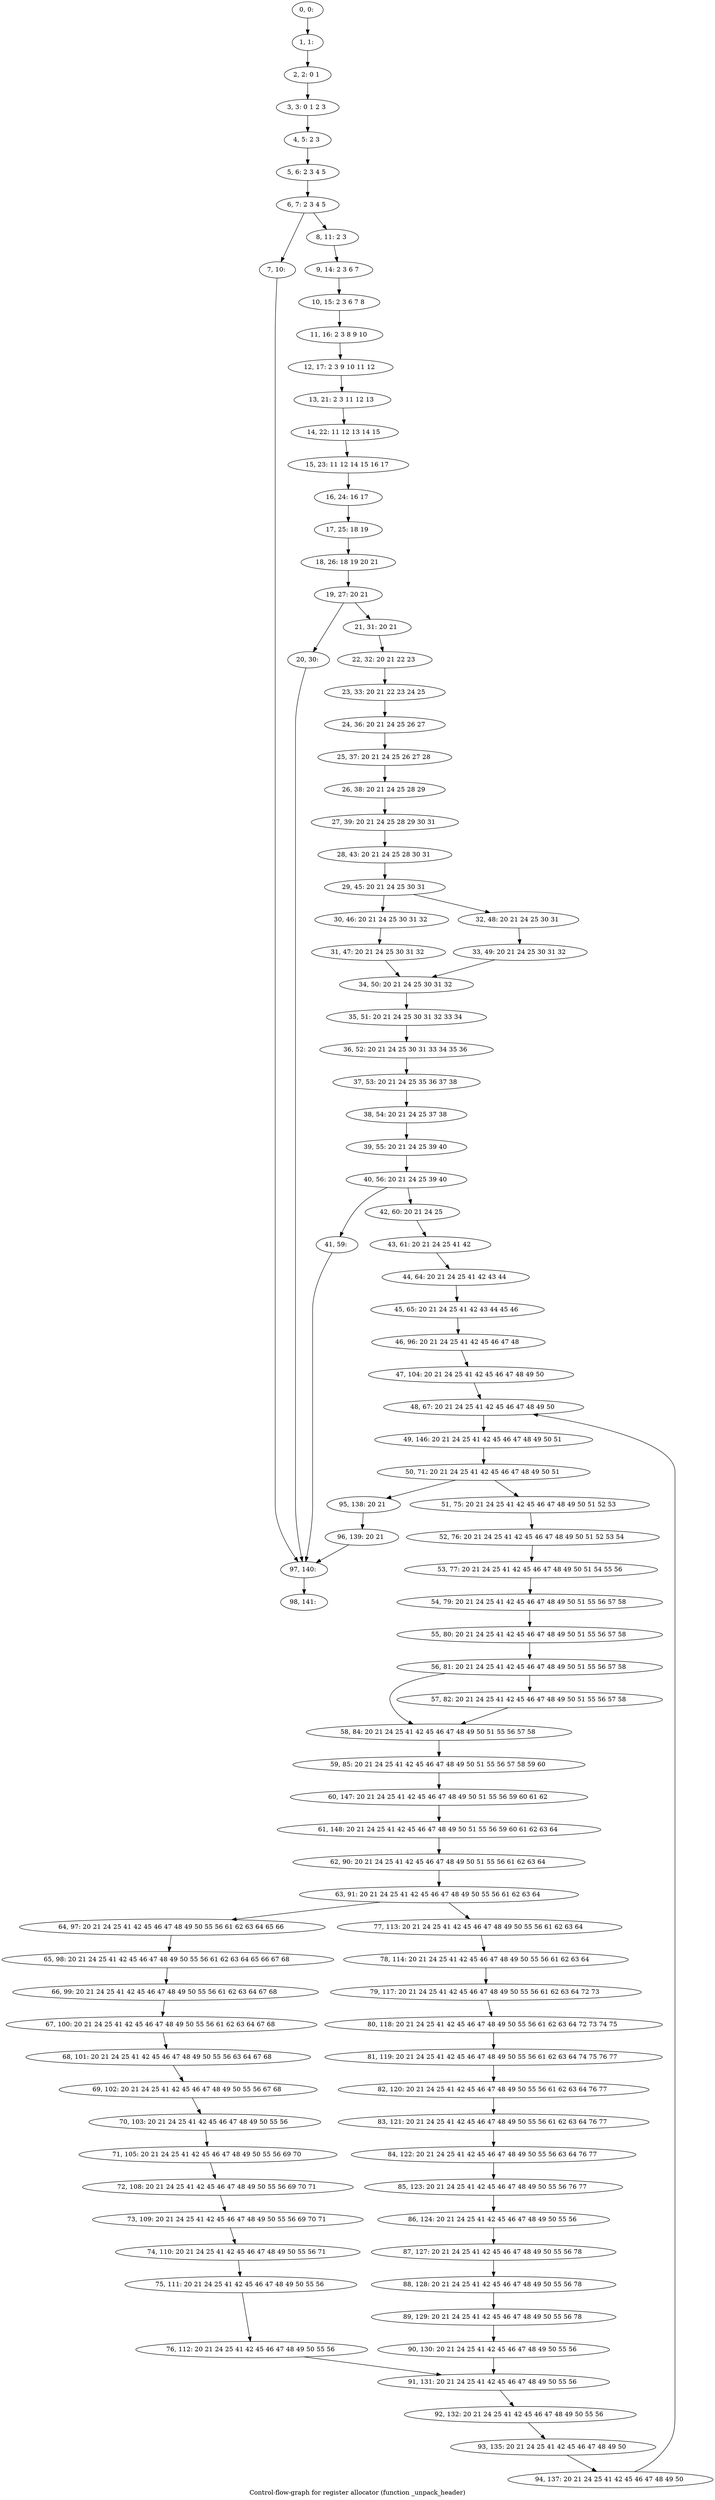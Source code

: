 digraph G {
graph [label="Control-flow-graph for register allocator (function _unpack_header)"]
0[label="0, 0: "];
1[label="1, 1: "];
2[label="2, 2: 0 1 "];
3[label="3, 3: 0 1 2 3 "];
4[label="4, 5: 2 3 "];
5[label="5, 6: 2 3 4 5 "];
6[label="6, 7: 2 3 4 5 "];
7[label="7, 10: "];
8[label="8, 11: 2 3 "];
9[label="9, 14: 2 3 6 7 "];
10[label="10, 15: 2 3 6 7 8 "];
11[label="11, 16: 2 3 8 9 10 "];
12[label="12, 17: 2 3 9 10 11 12 "];
13[label="13, 21: 2 3 11 12 13 "];
14[label="14, 22: 11 12 13 14 15 "];
15[label="15, 23: 11 12 14 15 16 17 "];
16[label="16, 24: 16 17 "];
17[label="17, 25: 18 19 "];
18[label="18, 26: 18 19 20 21 "];
19[label="19, 27: 20 21 "];
20[label="20, 30: "];
21[label="21, 31: 20 21 "];
22[label="22, 32: 20 21 22 23 "];
23[label="23, 33: 20 21 22 23 24 25 "];
24[label="24, 36: 20 21 24 25 26 27 "];
25[label="25, 37: 20 21 24 25 26 27 28 "];
26[label="26, 38: 20 21 24 25 28 29 "];
27[label="27, 39: 20 21 24 25 28 29 30 31 "];
28[label="28, 43: 20 21 24 25 28 30 31 "];
29[label="29, 45: 20 21 24 25 30 31 "];
30[label="30, 46: 20 21 24 25 30 31 32 "];
31[label="31, 47: 20 21 24 25 30 31 32 "];
32[label="32, 48: 20 21 24 25 30 31 "];
33[label="33, 49: 20 21 24 25 30 31 32 "];
34[label="34, 50: 20 21 24 25 30 31 32 "];
35[label="35, 51: 20 21 24 25 30 31 32 33 34 "];
36[label="36, 52: 20 21 24 25 30 31 33 34 35 36 "];
37[label="37, 53: 20 21 24 25 35 36 37 38 "];
38[label="38, 54: 20 21 24 25 37 38 "];
39[label="39, 55: 20 21 24 25 39 40 "];
40[label="40, 56: 20 21 24 25 39 40 "];
41[label="41, 59: "];
42[label="42, 60: 20 21 24 25 "];
43[label="43, 61: 20 21 24 25 41 42 "];
44[label="44, 64: 20 21 24 25 41 42 43 44 "];
45[label="45, 65: 20 21 24 25 41 42 43 44 45 46 "];
46[label="46, 96: 20 21 24 25 41 42 45 46 47 48 "];
47[label="47, 104: 20 21 24 25 41 42 45 46 47 48 49 50 "];
48[label="48, 67: 20 21 24 25 41 42 45 46 47 48 49 50 "];
49[label="49, 146: 20 21 24 25 41 42 45 46 47 48 49 50 51 "];
50[label="50, 71: 20 21 24 25 41 42 45 46 47 48 49 50 51 "];
51[label="51, 75: 20 21 24 25 41 42 45 46 47 48 49 50 51 52 53 "];
52[label="52, 76: 20 21 24 25 41 42 45 46 47 48 49 50 51 52 53 54 "];
53[label="53, 77: 20 21 24 25 41 42 45 46 47 48 49 50 51 54 55 56 "];
54[label="54, 79: 20 21 24 25 41 42 45 46 47 48 49 50 51 55 56 57 58 "];
55[label="55, 80: 20 21 24 25 41 42 45 46 47 48 49 50 51 55 56 57 58 "];
56[label="56, 81: 20 21 24 25 41 42 45 46 47 48 49 50 51 55 56 57 58 "];
57[label="57, 82: 20 21 24 25 41 42 45 46 47 48 49 50 51 55 56 57 58 "];
58[label="58, 84: 20 21 24 25 41 42 45 46 47 48 49 50 51 55 56 57 58 "];
59[label="59, 85: 20 21 24 25 41 42 45 46 47 48 49 50 51 55 56 57 58 59 60 "];
60[label="60, 147: 20 21 24 25 41 42 45 46 47 48 49 50 51 55 56 59 60 61 62 "];
61[label="61, 148: 20 21 24 25 41 42 45 46 47 48 49 50 51 55 56 59 60 61 62 63 64 "];
62[label="62, 90: 20 21 24 25 41 42 45 46 47 48 49 50 51 55 56 61 62 63 64 "];
63[label="63, 91: 20 21 24 25 41 42 45 46 47 48 49 50 55 56 61 62 63 64 "];
64[label="64, 97: 20 21 24 25 41 42 45 46 47 48 49 50 55 56 61 62 63 64 65 66 "];
65[label="65, 98: 20 21 24 25 41 42 45 46 47 48 49 50 55 56 61 62 63 64 65 66 67 68 "];
66[label="66, 99: 20 21 24 25 41 42 45 46 47 48 49 50 55 56 61 62 63 64 67 68 "];
67[label="67, 100: 20 21 24 25 41 42 45 46 47 48 49 50 55 56 61 62 63 64 67 68 "];
68[label="68, 101: 20 21 24 25 41 42 45 46 47 48 49 50 55 56 63 64 67 68 "];
69[label="69, 102: 20 21 24 25 41 42 45 46 47 48 49 50 55 56 67 68 "];
70[label="70, 103: 20 21 24 25 41 42 45 46 47 48 49 50 55 56 "];
71[label="71, 105: 20 21 24 25 41 42 45 46 47 48 49 50 55 56 69 70 "];
72[label="72, 108: 20 21 24 25 41 42 45 46 47 48 49 50 55 56 69 70 71 "];
73[label="73, 109: 20 21 24 25 41 42 45 46 47 48 49 50 55 56 69 70 71 "];
74[label="74, 110: 20 21 24 25 41 42 45 46 47 48 49 50 55 56 71 "];
75[label="75, 111: 20 21 24 25 41 42 45 46 47 48 49 50 55 56 "];
76[label="76, 112: 20 21 24 25 41 42 45 46 47 48 49 50 55 56 "];
77[label="77, 113: 20 21 24 25 41 42 45 46 47 48 49 50 55 56 61 62 63 64 "];
78[label="78, 114: 20 21 24 25 41 42 45 46 47 48 49 50 55 56 61 62 63 64 "];
79[label="79, 117: 20 21 24 25 41 42 45 46 47 48 49 50 55 56 61 62 63 64 72 73 "];
80[label="80, 118: 20 21 24 25 41 42 45 46 47 48 49 50 55 56 61 62 63 64 72 73 74 75 "];
81[label="81, 119: 20 21 24 25 41 42 45 46 47 48 49 50 55 56 61 62 63 64 74 75 76 77 "];
82[label="82, 120: 20 21 24 25 41 42 45 46 47 48 49 50 55 56 61 62 63 64 76 77 "];
83[label="83, 121: 20 21 24 25 41 42 45 46 47 48 49 50 55 56 61 62 63 64 76 77 "];
84[label="84, 122: 20 21 24 25 41 42 45 46 47 48 49 50 55 56 63 64 76 77 "];
85[label="85, 123: 20 21 24 25 41 42 45 46 47 48 49 50 55 56 76 77 "];
86[label="86, 124: 20 21 24 25 41 42 45 46 47 48 49 50 55 56 "];
87[label="87, 127: 20 21 24 25 41 42 45 46 47 48 49 50 55 56 78 "];
88[label="88, 128: 20 21 24 25 41 42 45 46 47 48 49 50 55 56 78 "];
89[label="89, 129: 20 21 24 25 41 42 45 46 47 48 49 50 55 56 78 "];
90[label="90, 130: 20 21 24 25 41 42 45 46 47 48 49 50 55 56 "];
91[label="91, 131: 20 21 24 25 41 42 45 46 47 48 49 50 55 56 "];
92[label="92, 132: 20 21 24 25 41 42 45 46 47 48 49 50 55 56 "];
93[label="93, 135: 20 21 24 25 41 42 45 46 47 48 49 50 "];
94[label="94, 137: 20 21 24 25 41 42 45 46 47 48 49 50 "];
95[label="95, 138: 20 21 "];
96[label="96, 139: 20 21 "];
97[label="97, 140: "];
98[label="98, 141: "];
0->1 ;
1->2 ;
2->3 ;
3->4 ;
4->5 ;
5->6 ;
6->7 ;
6->8 ;
7->97 ;
8->9 ;
9->10 ;
10->11 ;
11->12 ;
12->13 ;
13->14 ;
14->15 ;
15->16 ;
16->17 ;
17->18 ;
18->19 ;
19->20 ;
19->21 ;
20->97 ;
21->22 ;
22->23 ;
23->24 ;
24->25 ;
25->26 ;
26->27 ;
27->28 ;
28->29 ;
29->30 ;
29->32 ;
30->31 ;
31->34 ;
32->33 ;
33->34 ;
34->35 ;
35->36 ;
36->37 ;
37->38 ;
38->39 ;
39->40 ;
40->41 ;
40->42 ;
41->97 ;
42->43 ;
43->44 ;
44->45 ;
45->46 ;
46->47 ;
47->48 ;
48->49 ;
49->50 ;
50->51 ;
50->95 ;
51->52 ;
52->53 ;
53->54 ;
54->55 ;
55->56 ;
56->57 ;
56->58 ;
57->58 ;
58->59 ;
59->60 ;
60->61 ;
61->62 ;
62->63 ;
63->64 ;
63->77 ;
64->65 ;
65->66 ;
66->67 ;
67->68 ;
68->69 ;
69->70 ;
70->71 ;
71->72 ;
72->73 ;
73->74 ;
74->75 ;
75->76 ;
76->91 ;
77->78 ;
78->79 ;
79->80 ;
80->81 ;
81->82 ;
82->83 ;
83->84 ;
84->85 ;
85->86 ;
86->87 ;
87->88 ;
88->89 ;
89->90 ;
90->91 ;
91->92 ;
92->93 ;
93->94 ;
94->48 ;
95->96 ;
96->97 ;
97->98 ;
}
